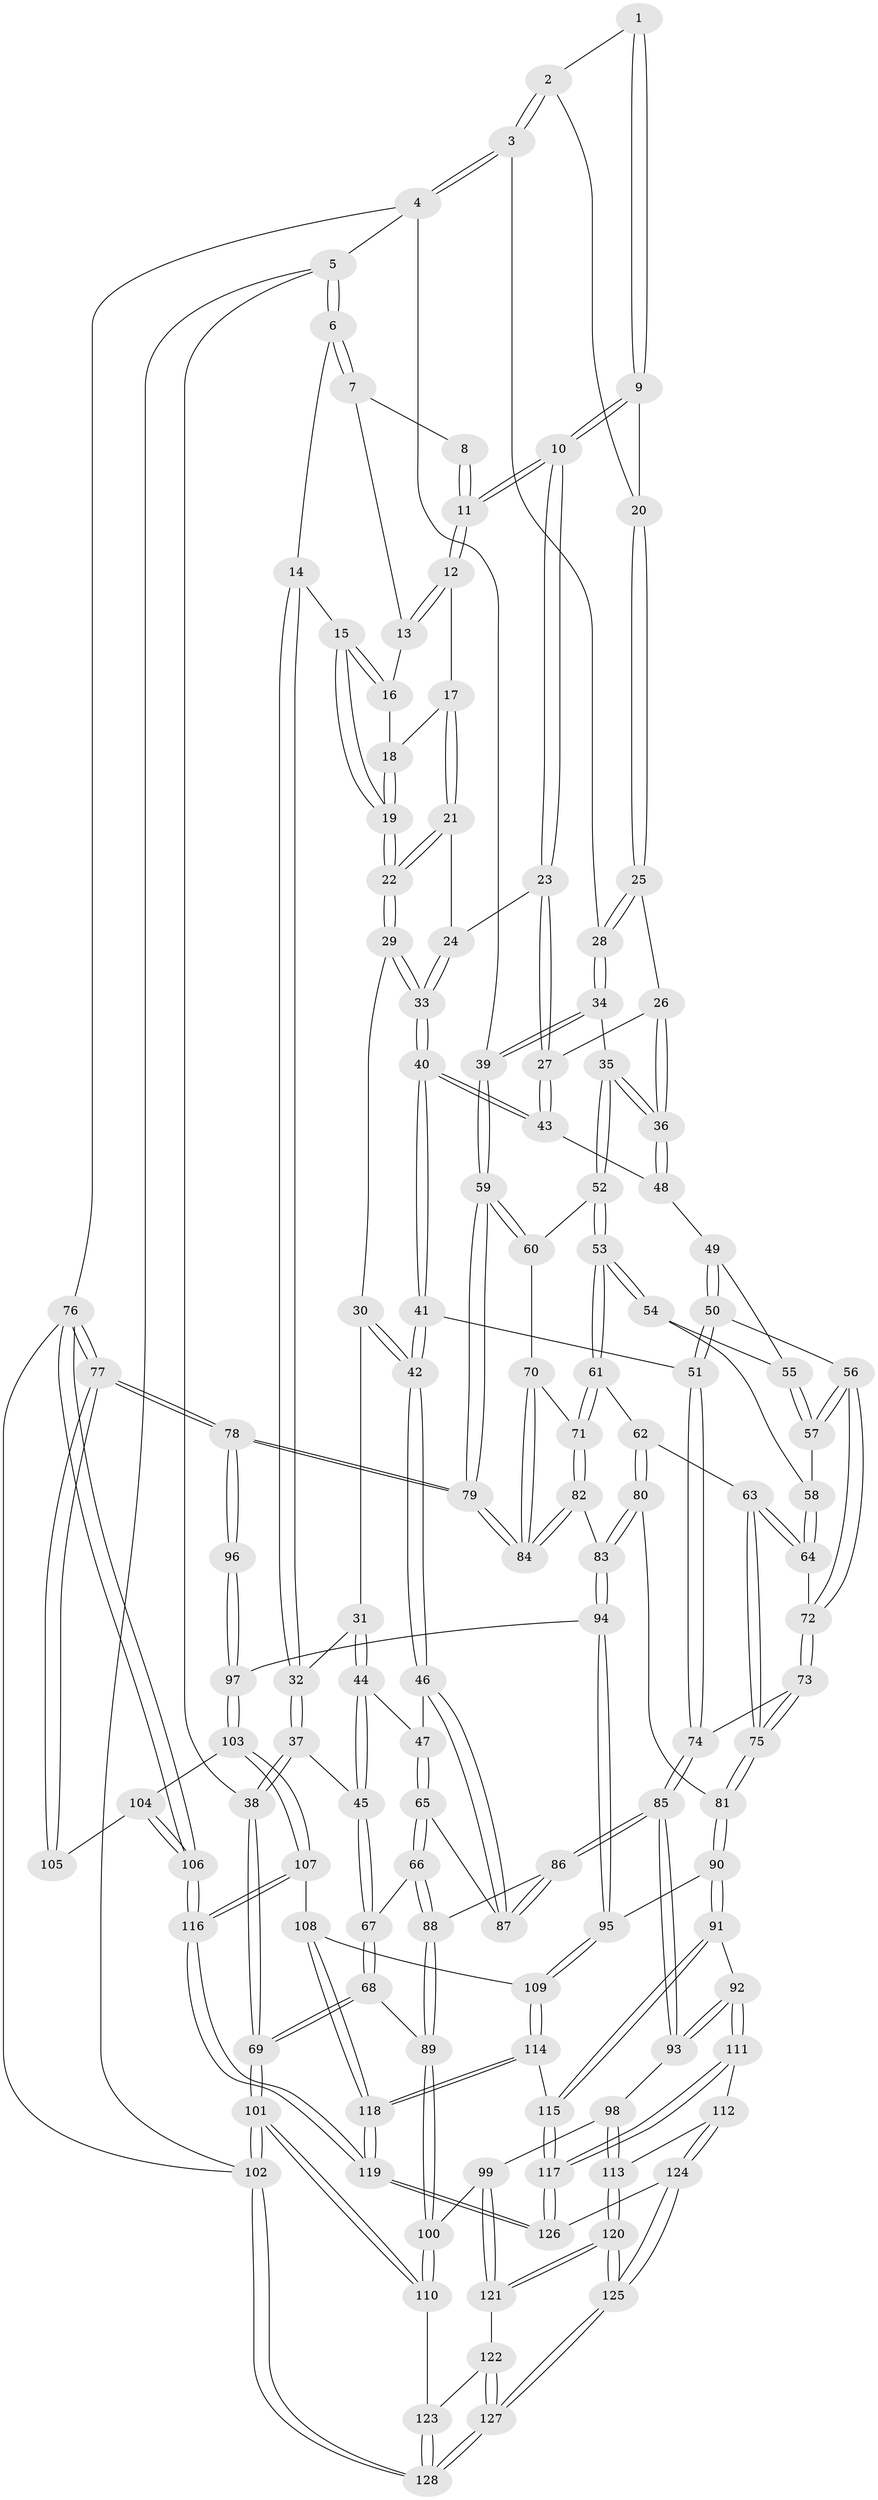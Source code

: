 // Generated by graph-tools (version 1.1) at 2025/02/03/09/25 05:02:18]
// undirected, 128 vertices, 317 edges
graph export_dot {
graph [start="1"]
  node [color=gray90,style=filled];
  1 [pos="+0.6674339391681634+0"];
  2 [pos="+0.9851558244488795+0"];
  3 [pos="+1+0"];
  4 [pos="+1+0"];
  5 [pos="+0+0"];
  6 [pos="+0+0"];
  7 [pos="+0.4439157884399396+0"];
  8 [pos="+0.5855625433001616+0"];
  9 [pos="+0.6746112374871899+0.0989375176374235"];
  10 [pos="+0.6193169333081554+0.11118808311166145"];
  11 [pos="+0.6040382190204897+0.0941012194504763"];
  12 [pos="+0.554683218968227+0.08431436590578902"];
  13 [pos="+0.4407841766915421+0"];
  14 [pos="+0+0"];
  15 [pos="+0.3424627144940914+0.10725083529554122"];
  16 [pos="+0.4348616202935922+0"];
  17 [pos="+0.49471924947127904+0.09657736534611427"];
  18 [pos="+0.4644554212784444+0.06161382594250327"];
  19 [pos="+0.3523313479801299+0.14805214624893512"];
  20 [pos="+0.7239106507748582+0.09897146836407025"];
  21 [pos="+0.45969869868715724+0.1700676283193152"];
  22 [pos="+0.3527331947417677+0.15559422103523576"];
  23 [pos="+0.5895951275401963+0.22218471497982745"];
  24 [pos="+0.46517045797146156+0.1752914304879405"];
  25 [pos="+0.7681388529323017+0.16027218181743547"];
  26 [pos="+0.7127999384588548+0.21408511175977984"];
  27 [pos="+0.5966944749484542+0.24619382902608358"];
  28 [pos="+0.8198526732603999+0.18439171779864721"];
  29 [pos="+0.33927833970528937+0.17455696702888007"];
  30 [pos="+0.234938304335975+0.2197523463109101"];
  31 [pos="+0.21380560607212404+0.22352549843814332"];
  32 [pos="+0.1441091938312577+0.1935884090190406"];
  33 [pos="+0.4337527074177786+0.3776662981765643"];
  34 [pos="+0.8589385625131603+0.26186097994624064"];
  35 [pos="+0.8180166105984894+0.3532336970126097"];
  36 [pos="+0.7739434931766007+0.3388895391480596"];
  37 [pos="+0.020935555707375826+0.3605010577793098"];
  38 [pos="+0+0.4287687454813767"];
  39 [pos="+1+0.13260597835543214"];
  40 [pos="+0.43925573231117765+0.3997108223685213"];
  41 [pos="+0.43242314194556963+0.4203915615586327"];
  42 [pos="+0.4262985167499962+0.4243230337040012"];
  43 [pos="+0.5962006775656737+0.2564139343829133"];
  44 [pos="+0.2324910246928153+0.3980484294257678"];
  45 [pos="+0.17233536533631785+0.4193252303402407"];
  46 [pos="+0.4014771410488246+0.4460203908624296"];
  47 [pos="+0.2629747081694754+0.4102575828524226"];
  48 [pos="+0.6681398027206742+0.32469124314702474"];
  49 [pos="+0.653333490899658+0.3653115073342954"];
  50 [pos="+0.48277553709542087+0.42807284045604505"];
  51 [pos="+0.43623633633203057+0.421979372825104"];
  52 [pos="+0.8204758738352579+0.36191711362942347"];
  53 [pos="+0.7980960814213498+0.41825825480441786"];
  54 [pos="+0.6965324946956203+0.43175760333463314"];
  55 [pos="+0.6469957300965037+0.4252482196846539"];
  56 [pos="+0.6180235916585008+0.45989979134713743"];
  57 [pos="+0.6204158271401882+0.45809915188545747"];
  58 [pos="+0.6877979921070179+0.4733680260991086"];
  59 [pos="+1+0.3961947896801122"];
  60 [pos="+0.9545575064759919+0.4215920517756844"];
  61 [pos="+0.7972636833486098+0.4252939987082767"];
  62 [pos="+0.7633027502570626+0.5073355228496588"];
  63 [pos="+0.7574383145584513+0.5087968124373589"];
  64 [pos="+0.723621263259832+0.5011677438574139"];
  65 [pos="+0.20436982667337936+0.5698553143352156"];
  66 [pos="+0.19436735598195376+0.5773703386511163"];
  67 [pos="+0.1491155367327044+0.5457390514618172"];
  68 [pos="+0+0.5937059425580049"];
  69 [pos="+0+0.5924345817931117"];
  70 [pos="+0.9133594076720561+0.5342085865359267"];
  71 [pos="+0.9013838735163751+0.5423412319899167"];
  72 [pos="+0.6327953077545856+0.5137468924142158"];
  73 [pos="+0.6210431712478713+0.5957952094907669"];
  74 [pos="+0.5889476567514568+0.5877675041788951"];
  75 [pos="+0.6367898465312334+0.6133266701124903"];
  76 [pos="+1+1"];
  77 [pos="+1+1"];
  78 [pos="+1+0.657330527242921"];
  79 [pos="+1+0.6030296048316409"];
  80 [pos="+0.827919303461706+0.6305245508128564"];
  81 [pos="+0.649178786709327+0.6455063006193007"];
  82 [pos="+0.8503484259697064+0.6354850028140988"];
  83 [pos="+0.844333709753038+0.6402720397220927"];
  84 [pos="+1+0.5995240923737195"];
  85 [pos="+0.4237581573670475+0.6561346064119532"];
  86 [pos="+0.3972900555443573+0.6203465304055552"];
  87 [pos="+0.39504520483485717+0.47193999422798333"];
  88 [pos="+0.22453467879639735+0.6690846557807517"];
  89 [pos="+0.19334766559864963+0.7335385629490265"];
  90 [pos="+0.62407933924851+0.74744067031618"];
  91 [pos="+0.6056963097417121+0.7592236802223563"];
  92 [pos="+0.5579538255478934+0.7770513256712326"];
  93 [pos="+0.44047494288600403+0.7110716402153305"];
  94 [pos="+0.8542405604042257+0.7182339371987819"];
  95 [pos="+0.6963999001097625+0.7731549989326008"];
  96 [pos="+1+0.7183195039321483"];
  97 [pos="+0.8673956549121244+0.7358150529656152"];
  98 [pos="+0.3758651683568807+0.7819774570056275"];
  99 [pos="+0.28516729743876046+0.8154916740012"];
  100 [pos="+0.2033088443259414+0.7914857225980597"];
  101 [pos="+0+0.820583364722999"];
  102 [pos="+0+1"];
  103 [pos="+0.8726947808475027+0.7813086471492787"];
  104 [pos="+0.9448296760366318+0.8119848481233938"];
  105 [pos="+0.9793169945901112+0.8037863782109476"];
  106 [pos="+1+1"];
  107 [pos="+0.8632767213955629+0.8172752165706443"];
  108 [pos="+0.8057890929903457+0.8580395831897427"];
  109 [pos="+0.7363744597192298+0.8478049034505423"];
  110 [pos="+0.20052337657085292+0.7949619945825114"];
  111 [pos="+0.5412680234847028+0.8445621118123099"];
  112 [pos="+0.49454784891623516+0.8812432774921476"];
  113 [pos="+0.4199961129900956+0.8756212229523718"];
  114 [pos="+0.7012293218890863+0.9206235492869685"];
  115 [pos="+0.679843708405125+0.9196471841201479"];
  116 [pos="+1+1"];
  117 [pos="+0.6044176642904107+0.9512911298248325"];
  118 [pos="+0.7966225116116922+1"];
  119 [pos="+0.9227397951305509+1"];
  120 [pos="+0.3620353599640527+0.9451491369967772"];
  121 [pos="+0.3135352810141281+0.8827422958789503"];
  122 [pos="+0.2597856602425624+0.9381320778299388"];
  123 [pos="+0.16716532566400646+0.8806688392793369"];
  124 [pos="+0.4157371530578195+1"];
  125 [pos="+0.39026830733813905+1"];
  126 [pos="+0.5363856192577107+1"];
  127 [pos="+0.35287110347258155+1"];
  128 [pos="+0+1"];
  1 -- 2;
  1 -- 9;
  1 -- 9;
  2 -- 3;
  2 -- 3;
  2 -- 20;
  3 -- 4;
  3 -- 4;
  3 -- 28;
  4 -- 5;
  4 -- 39;
  4 -- 76;
  5 -- 6;
  5 -- 6;
  5 -- 38;
  5 -- 102;
  6 -- 7;
  6 -- 7;
  6 -- 14;
  7 -- 8;
  7 -- 13;
  8 -- 11;
  8 -- 11;
  9 -- 10;
  9 -- 10;
  9 -- 20;
  10 -- 11;
  10 -- 11;
  10 -- 23;
  10 -- 23;
  11 -- 12;
  11 -- 12;
  12 -- 13;
  12 -- 13;
  12 -- 17;
  13 -- 16;
  14 -- 15;
  14 -- 32;
  14 -- 32;
  15 -- 16;
  15 -- 16;
  15 -- 19;
  15 -- 19;
  16 -- 18;
  17 -- 18;
  17 -- 21;
  17 -- 21;
  18 -- 19;
  18 -- 19;
  19 -- 22;
  19 -- 22;
  20 -- 25;
  20 -- 25;
  21 -- 22;
  21 -- 22;
  21 -- 24;
  22 -- 29;
  22 -- 29;
  23 -- 24;
  23 -- 27;
  23 -- 27;
  24 -- 33;
  24 -- 33;
  25 -- 26;
  25 -- 28;
  25 -- 28;
  26 -- 27;
  26 -- 36;
  26 -- 36;
  27 -- 43;
  27 -- 43;
  28 -- 34;
  28 -- 34;
  29 -- 30;
  29 -- 33;
  29 -- 33;
  30 -- 31;
  30 -- 42;
  30 -- 42;
  31 -- 32;
  31 -- 44;
  31 -- 44;
  32 -- 37;
  32 -- 37;
  33 -- 40;
  33 -- 40;
  34 -- 35;
  34 -- 39;
  34 -- 39;
  35 -- 36;
  35 -- 36;
  35 -- 52;
  35 -- 52;
  36 -- 48;
  36 -- 48;
  37 -- 38;
  37 -- 38;
  37 -- 45;
  38 -- 69;
  38 -- 69;
  39 -- 59;
  39 -- 59;
  40 -- 41;
  40 -- 41;
  40 -- 43;
  40 -- 43;
  41 -- 42;
  41 -- 42;
  41 -- 51;
  42 -- 46;
  42 -- 46;
  43 -- 48;
  44 -- 45;
  44 -- 45;
  44 -- 47;
  45 -- 67;
  45 -- 67;
  46 -- 47;
  46 -- 87;
  46 -- 87;
  47 -- 65;
  47 -- 65;
  48 -- 49;
  49 -- 50;
  49 -- 50;
  49 -- 55;
  50 -- 51;
  50 -- 51;
  50 -- 56;
  51 -- 74;
  51 -- 74;
  52 -- 53;
  52 -- 53;
  52 -- 60;
  53 -- 54;
  53 -- 54;
  53 -- 61;
  53 -- 61;
  54 -- 55;
  54 -- 58;
  55 -- 57;
  55 -- 57;
  56 -- 57;
  56 -- 57;
  56 -- 72;
  56 -- 72;
  57 -- 58;
  58 -- 64;
  58 -- 64;
  59 -- 60;
  59 -- 60;
  59 -- 79;
  59 -- 79;
  60 -- 70;
  61 -- 62;
  61 -- 71;
  61 -- 71;
  62 -- 63;
  62 -- 80;
  62 -- 80;
  63 -- 64;
  63 -- 64;
  63 -- 75;
  63 -- 75;
  64 -- 72;
  65 -- 66;
  65 -- 66;
  65 -- 87;
  66 -- 67;
  66 -- 88;
  66 -- 88;
  67 -- 68;
  67 -- 68;
  68 -- 69;
  68 -- 69;
  68 -- 89;
  69 -- 101;
  69 -- 101;
  70 -- 71;
  70 -- 84;
  70 -- 84;
  71 -- 82;
  71 -- 82;
  72 -- 73;
  72 -- 73;
  73 -- 74;
  73 -- 75;
  73 -- 75;
  74 -- 85;
  74 -- 85;
  75 -- 81;
  75 -- 81;
  76 -- 77;
  76 -- 77;
  76 -- 106;
  76 -- 106;
  76 -- 102;
  77 -- 78;
  77 -- 78;
  77 -- 105;
  77 -- 105;
  78 -- 79;
  78 -- 79;
  78 -- 96;
  78 -- 96;
  79 -- 84;
  79 -- 84;
  80 -- 81;
  80 -- 83;
  80 -- 83;
  81 -- 90;
  81 -- 90;
  82 -- 83;
  82 -- 84;
  82 -- 84;
  83 -- 94;
  83 -- 94;
  85 -- 86;
  85 -- 86;
  85 -- 93;
  85 -- 93;
  86 -- 87;
  86 -- 87;
  86 -- 88;
  88 -- 89;
  88 -- 89;
  89 -- 100;
  89 -- 100;
  90 -- 91;
  90 -- 91;
  90 -- 95;
  91 -- 92;
  91 -- 115;
  91 -- 115;
  92 -- 93;
  92 -- 93;
  92 -- 111;
  92 -- 111;
  93 -- 98;
  94 -- 95;
  94 -- 95;
  94 -- 97;
  95 -- 109;
  95 -- 109;
  96 -- 97;
  96 -- 97;
  97 -- 103;
  97 -- 103;
  98 -- 99;
  98 -- 113;
  98 -- 113;
  99 -- 100;
  99 -- 121;
  99 -- 121;
  100 -- 110;
  100 -- 110;
  101 -- 102;
  101 -- 102;
  101 -- 110;
  101 -- 110;
  102 -- 128;
  102 -- 128;
  103 -- 104;
  103 -- 107;
  103 -- 107;
  104 -- 105;
  104 -- 106;
  104 -- 106;
  106 -- 116;
  106 -- 116;
  107 -- 108;
  107 -- 116;
  107 -- 116;
  108 -- 109;
  108 -- 118;
  108 -- 118;
  109 -- 114;
  109 -- 114;
  110 -- 123;
  111 -- 112;
  111 -- 117;
  111 -- 117;
  112 -- 113;
  112 -- 124;
  112 -- 124;
  113 -- 120;
  113 -- 120;
  114 -- 115;
  114 -- 118;
  114 -- 118;
  115 -- 117;
  115 -- 117;
  116 -- 119;
  116 -- 119;
  117 -- 126;
  117 -- 126;
  118 -- 119;
  118 -- 119;
  119 -- 126;
  119 -- 126;
  120 -- 121;
  120 -- 121;
  120 -- 125;
  120 -- 125;
  121 -- 122;
  122 -- 123;
  122 -- 127;
  122 -- 127;
  123 -- 128;
  123 -- 128;
  124 -- 125;
  124 -- 125;
  124 -- 126;
  125 -- 127;
  125 -- 127;
  127 -- 128;
  127 -- 128;
}
